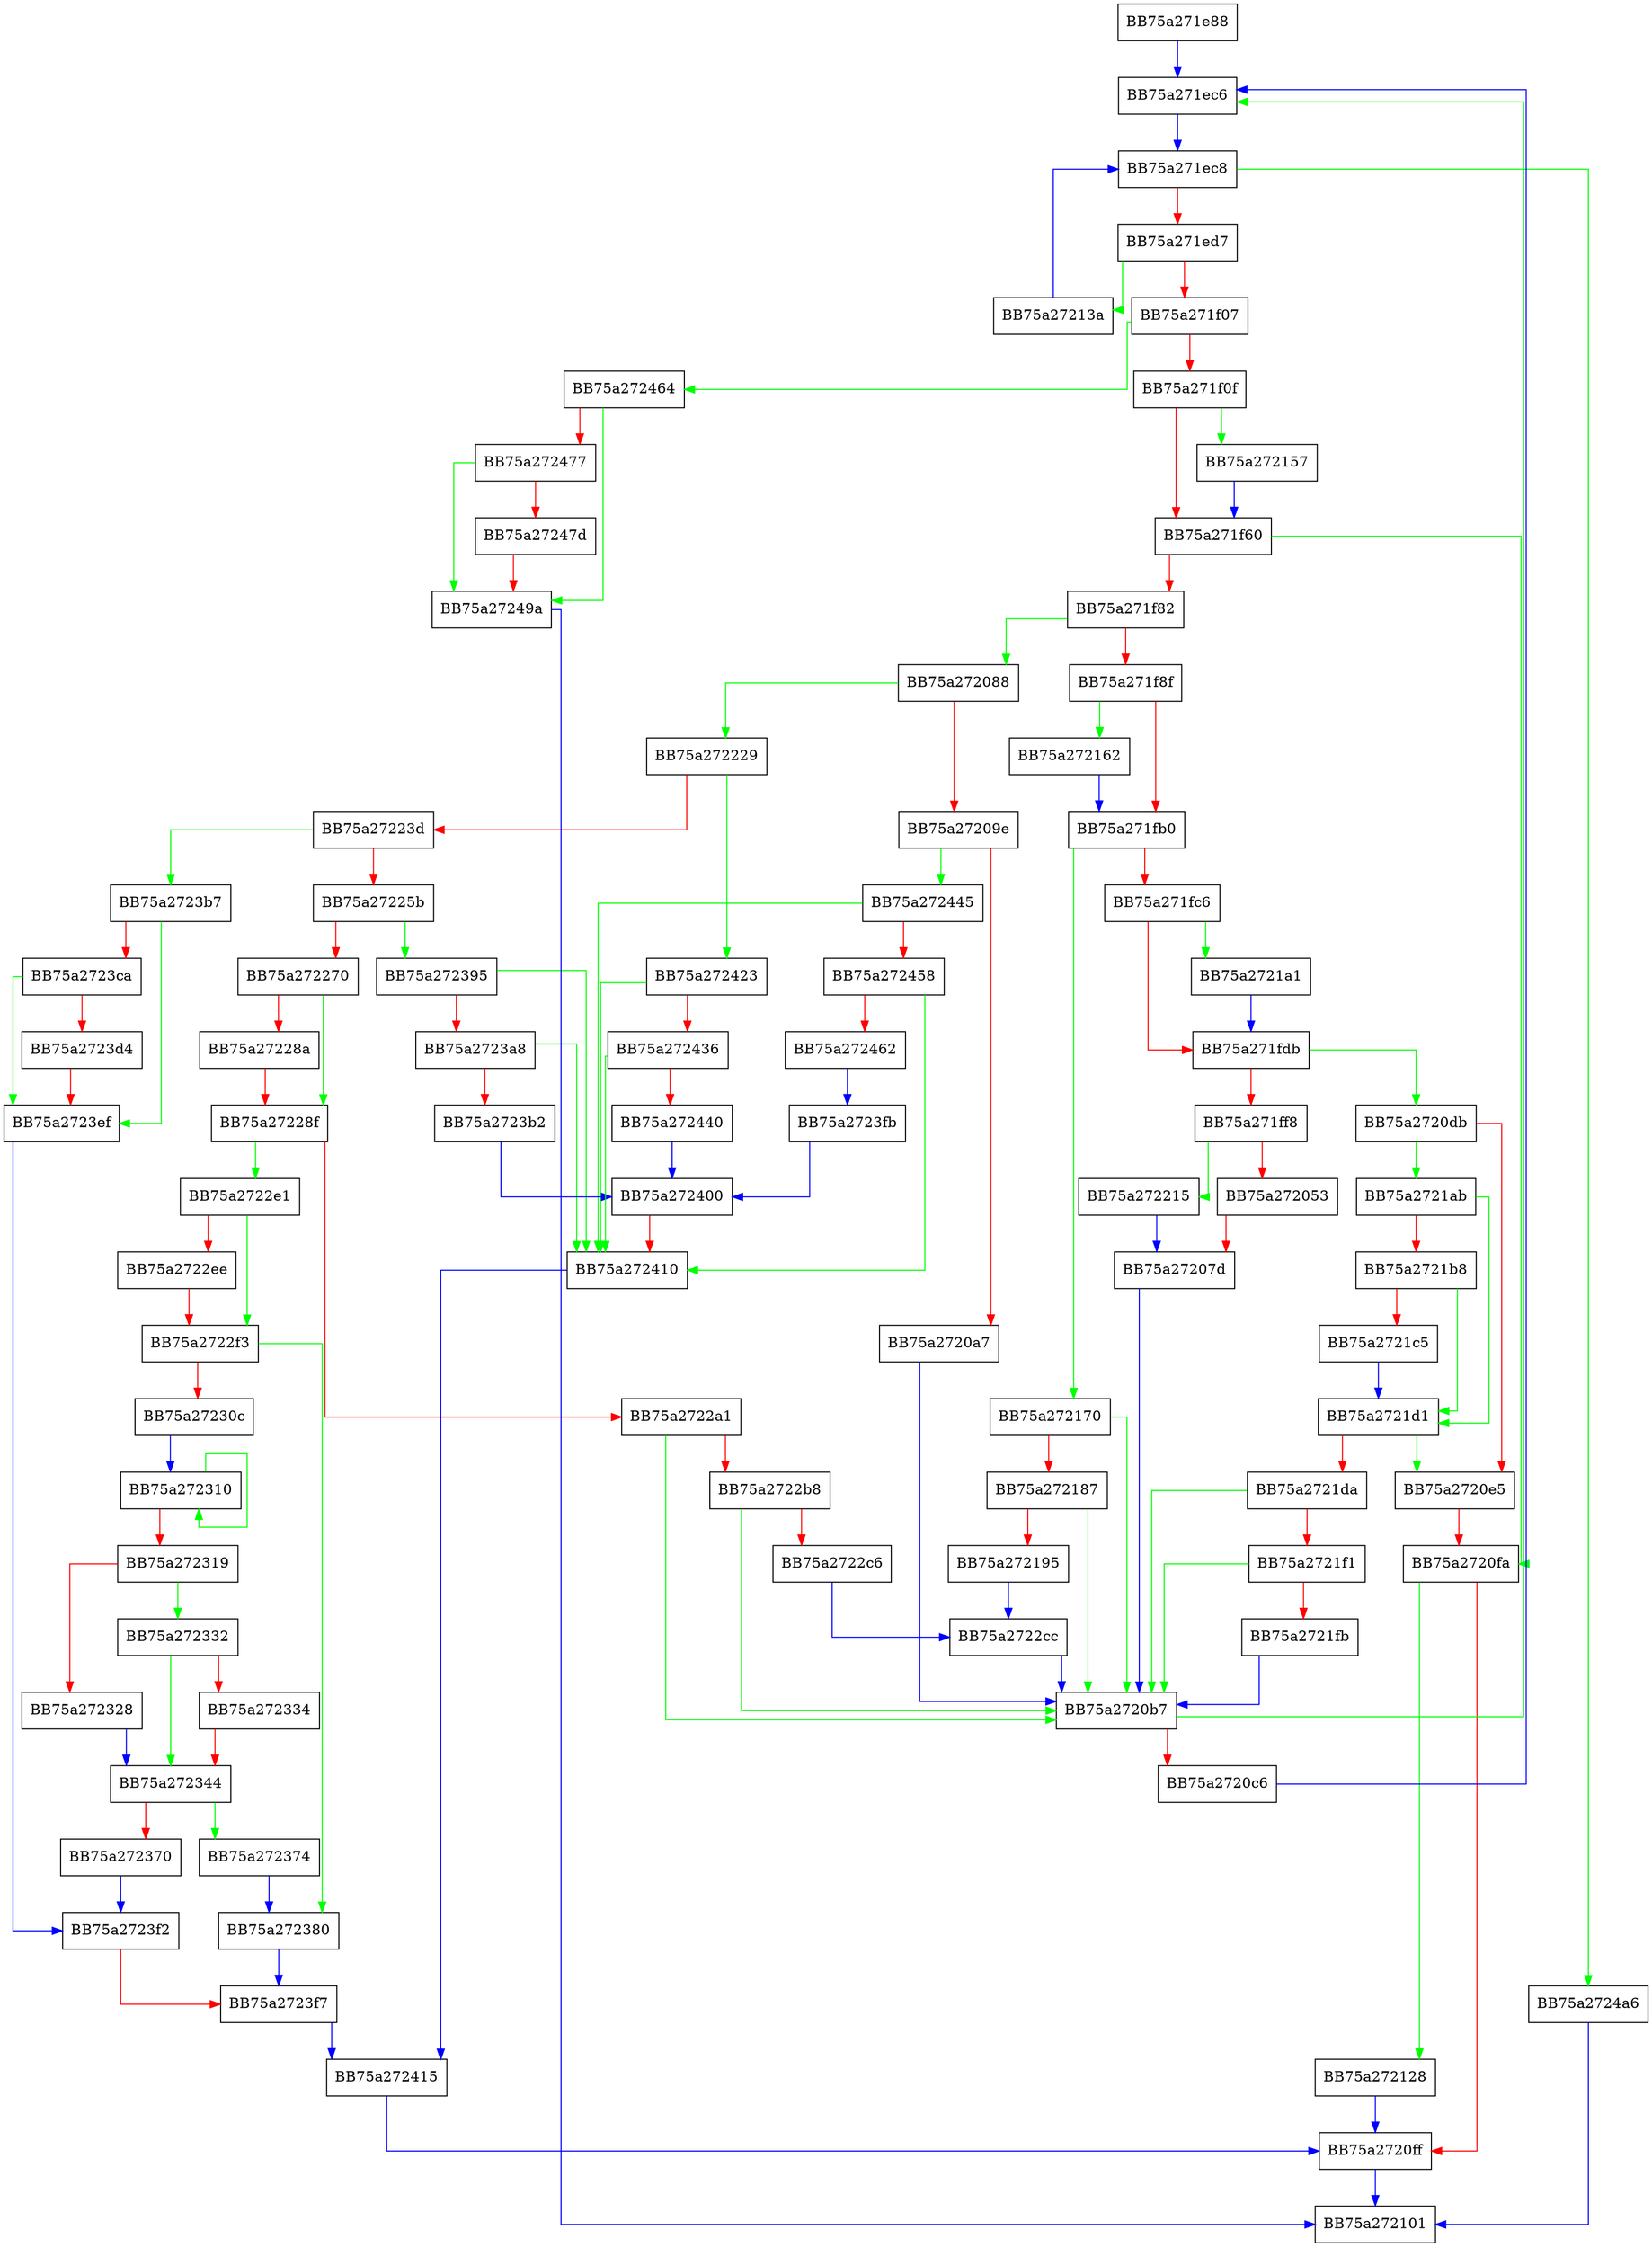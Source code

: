 digraph FindNextInDirStack {
  node [shape="box"];
  graph [splines=ortho];
  BB75a271e88 -> BB75a271ec6 [color="blue"];
  BB75a271ec6 -> BB75a271ec8 [color="blue"];
  BB75a271ec8 -> BB75a2724a6 [color="green"];
  BB75a271ec8 -> BB75a271ed7 [color="red"];
  BB75a271ed7 -> BB75a27213a [color="green"];
  BB75a271ed7 -> BB75a271f07 [color="red"];
  BB75a271f07 -> BB75a272464 [color="green"];
  BB75a271f07 -> BB75a271f0f [color="red"];
  BB75a271f0f -> BB75a272157 [color="green"];
  BB75a271f0f -> BB75a271f60 [color="red"];
  BB75a271f60 -> BB75a2720fa [color="green"];
  BB75a271f60 -> BB75a271f82 [color="red"];
  BB75a271f82 -> BB75a272088 [color="green"];
  BB75a271f82 -> BB75a271f8f [color="red"];
  BB75a271f8f -> BB75a272162 [color="green"];
  BB75a271f8f -> BB75a271fb0 [color="red"];
  BB75a271fb0 -> BB75a272170 [color="green"];
  BB75a271fb0 -> BB75a271fc6 [color="red"];
  BB75a271fc6 -> BB75a2721a1 [color="green"];
  BB75a271fc6 -> BB75a271fdb [color="red"];
  BB75a271fdb -> BB75a2720db [color="green"];
  BB75a271fdb -> BB75a271ff8 [color="red"];
  BB75a271ff8 -> BB75a272215 [color="green"];
  BB75a271ff8 -> BB75a272053 [color="red"];
  BB75a272053 -> BB75a27207d [color="red"];
  BB75a27207d -> BB75a2720b7 [color="blue"];
  BB75a272088 -> BB75a272229 [color="green"];
  BB75a272088 -> BB75a27209e [color="red"];
  BB75a27209e -> BB75a272445 [color="green"];
  BB75a27209e -> BB75a2720a7 [color="red"];
  BB75a2720a7 -> BB75a2720b7 [color="blue"];
  BB75a2720b7 -> BB75a271ec6 [color="green"];
  BB75a2720b7 -> BB75a2720c6 [color="red"];
  BB75a2720c6 -> BB75a271ec6 [color="blue"];
  BB75a2720db -> BB75a2721ab [color="green"];
  BB75a2720db -> BB75a2720e5 [color="red"];
  BB75a2720e5 -> BB75a2720fa [color="red"];
  BB75a2720fa -> BB75a272128 [color="green"];
  BB75a2720fa -> BB75a2720ff [color="red"];
  BB75a2720ff -> BB75a272101 [color="blue"];
  BB75a272128 -> BB75a2720ff [color="blue"];
  BB75a27213a -> BB75a271ec8 [color="blue"];
  BB75a272157 -> BB75a271f60 [color="blue"];
  BB75a272162 -> BB75a271fb0 [color="blue"];
  BB75a272170 -> BB75a2720b7 [color="green"];
  BB75a272170 -> BB75a272187 [color="red"];
  BB75a272187 -> BB75a2720b7 [color="green"];
  BB75a272187 -> BB75a272195 [color="red"];
  BB75a272195 -> BB75a2722cc [color="blue"];
  BB75a2721a1 -> BB75a271fdb [color="blue"];
  BB75a2721ab -> BB75a2721d1 [color="green"];
  BB75a2721ab -> BB75a2721b8 [color="red"];
  BB75a2721b8 -> BB75a2721d1 [color="green"];
  BB75a2721b8 -> BB75a2721c5 [color="red"];
  BB75a2721c5 -> BB75a2721d1 [color="blue"];
  BB75a2721d1 -> BB75a2720e5 [color="green"];
  BB75a2721d1 -> BB75a2721da [color="red"];
  BB75a2721da -> BB75a2720b7 [color="green"];
  BB75a2721da -> BB75a2721f1 [color="red"];
  BB75a2721f1 -> BB75a2720b7 [color="green"];
  BB75a2721f1 -> BB75a2721fb [color="red"];
  BB75a2721fb -> BB75a2720b7 [color="blue"];
  BB75a272215 -> BB75a27207d [color="blue"];
  BB75a272229 -> BB75a272423 [color="green"];
  BB75a272229 -> BB75a27223d [color="red"];
  BB75a27223d -> BB75a2723b7 [color="green"];
  BB75a27223d -> BB75a27225b [color="red"];
  BB75a27225b -> BB75a272395 [color="green"];
  BB75a27225b -> BB75a272270 [color="red"];
  BB75a272270 -> BB75a27228f [color="green"];
  BB75a272270 -> BB75a27228a [color="red"];
  BB75a27228a -> BB75a27228f [color="red"];
  BB75a27228f -> BB75a2722e1 [color="green"];
  BB75a27228f -> BB75a2722a1 [color="red"];
  BB75a2722a1 -> BB75a2720b7 [color="green"];
  BB75a2722a1 -> BB75a2722b8 [color="red"];
  BB75a2722b8 -> BB75a2720b7 [color="green"];
  BB75a2722b8 -> BB75a2722c6 [color="red"];
  BB75a2722c6 -> BB75a2722cc [color="blue"];
  BB75a2722cc -> BB75a2720b7 [color="blue"];
  BB75a2722e1 -> BB75a2722f3 [color="green"];
  BB75a2722e1 -> BB75a2722ee [color="red"];
  BB75a2722ee -> BB75a2722f3 [color="red"];
  BB75a2722f3 -> BB75a272380 [color="green"];
  BB75a2722f3 -> BB75a27230c [color="red"];
  BB75a27230c -> BB75a272310 [color="blue"];
  BB75a272310 -> BB75a272310 [color="green"];
  BB75a272310 -> BB75a272319 [color="red"];
  BB75a272319 -> BB75a272332 [color="green"];
  BB75a272319 -> BB75a272328 [color="red"];
  BB75a272328 -> BB75a272344 [color="blue"];
  BB75a272332 -> BB75a272344 [color="green"];
  BB75a272332 -> BB75a272334 [color="red"];
  BB75a272334 -> BB75a272344 [color="red"];
  BB75a272344 -> BB75a272374 [color="green"];
  BB75a272344 -> BB75a272370 [color="red"];
  BB75a272370 -> BB75a2723f2 [color="blue"];
  BB75a272374 -> BB75a272380 [color="blue"];
  BB75a272380 -> BB75a2723f7 [color="blue"];
  BB75a272395 -> BB75a272410 [color="green"];
  BB75a272395 -> BB75a2723a8 [color="red"];
  BB75a2723a8 -> BB75a272410 [color="green"];
  BB75a2723a8 -> BB75a2723b2 [color="red"];
  BB75a2723b2 -> BB75a272400 [color="blue"];
  BB75a2723b7 -> BB75a2723ef [color="green"];
  BB75a2723b7 -> BB75a2723ca [color="red"];
  BB75a2723ca -> BB75a2723ef [color="green"];
  BB75a2723ca -> BB75a2723d4 [color="red"];
  BB75a2723d4 -> BB75a2723ef [color="red"];
  BB75a2723ef -> BB75a2723f2 [color="blue"];
  BB75a2723f2 -> BB75a2723f7 [color="red"];
  BB75a2723f7 -> BB75a272415 [color="blue"];
  BB75a2723fb -> BB75a272400 [color="blue"];
  BB75a272400 -> BB75a272410 [color="red"];
  BB75a272410 -> BB75a272415 [color="blue"];
  BB75a272415 -> BB75a2720ff [color="blue"];
  BB75a272423 -> BB75a272410 [color="green"];
  BB75a272423 -> BB75a272436 [color="red"];
  BB75a272436 -> BB75a272410 [color="green"];
  BB75a272436 -> BB75a272440 [color="red"];
  BB75a272440 -> BB75a272400 [color="blue"];
  BB75a272445 -> BB75a272410 [color="green"];
  BB75a272445 -> BB75a272458 [color="red"];
  BB75a272458 -> BB75a272410 [color="green"];
  BB75a272458 -> BB75a272462 [color="red"];
  BB75a272462 -> BB75a2723fb [color="blue"];
  BB75a272464 -> BB75a27249a [color="green"];
  BB75a272464 -> BB75a272477 [color="red"];
  BB75a272477 -> BB75a27249a [color="green"];
  BB75a272477 -> BB75a27247d [color="red"];
  BB75a27247d -> BB75a27249a [color="red"];
  BB75a27249a -> BB75a272101 [color="blue"];
  BB75a2724a6 -> BB75a272101 [color="blue"];
}